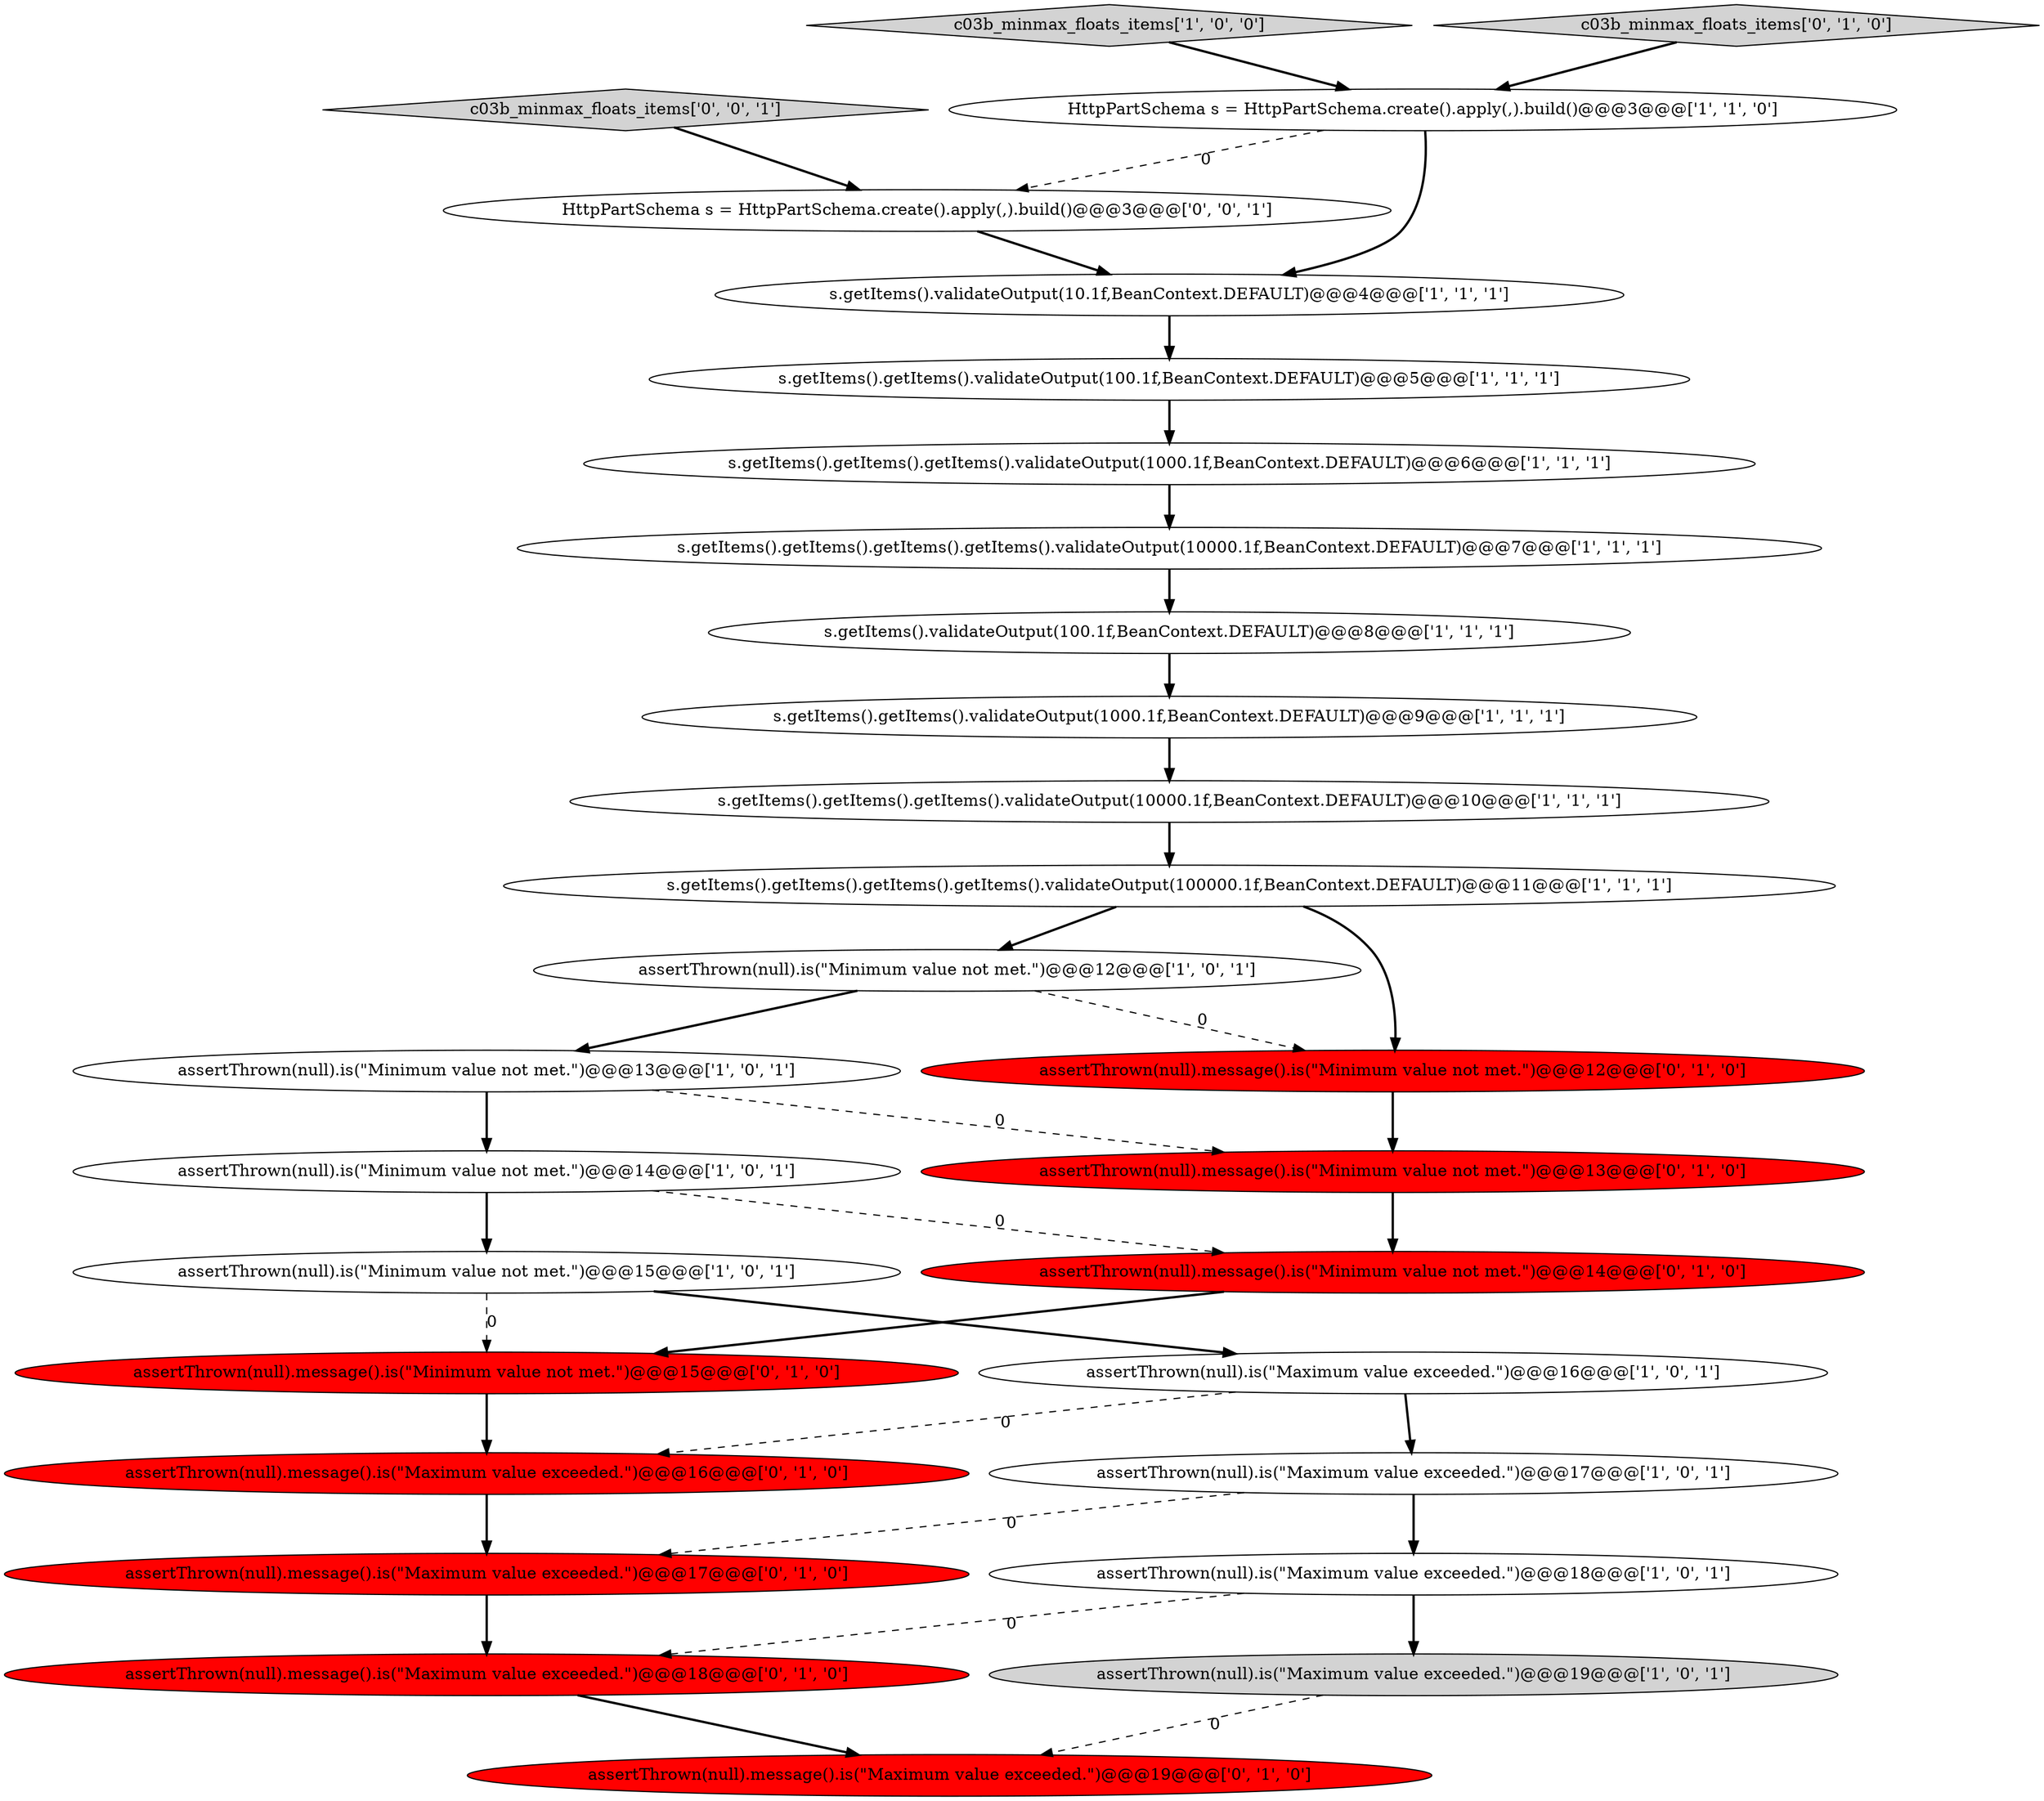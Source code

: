 digraph {
27 [style = filled, label = "HttpPartSchema s = HttpPartSchema.create().apply(,).build()@@@3@@@['0', '0', '1']", fillcolor = white, shape = ellipse image = "AAA0AAABBB3BBB"];
5 [style = filled, label = "s.getItems().getItems().getItems().getItems().validateOutput(100000.1f,BeanContext.DEFAULT)@@@11@@@['1', '1', '1']", fillcolor = white, shape = ellipse image = "AAA0AAABBB1BBB"];
26 [style = filled, label = "assertThrown(null).message().is(\"Maximum value exceeded.\")@@@17@@@['0', '1', '0']", fillcolor = red, shape = ellipse image = "AAA1AAABBB2BBB"];
11 [style = filled, label = "assertThrown(null).is(\"Maximum value exceeded.\")@@@18@@@['1', '0', '1']", fillcolor = white, shape = ellipse image = "AAA0AAABBB1BBB"];
25 [style = filled, label = "assertThrown(null).message().is(\"Maximum value exceeded.\")@@@16@@@['0', '1', '0']", fillcolor = red, shape = ellipse image = "AAA1AAABBB2BBB"];
9 [style = filled, label = "assertThrown(null).is(\"Maximum value exceeded.\")@@@17@@@['1', '0', '1']", fillcolor = white, shape = ellipse image = "AAA0AAABBB1BBB"];
17 [style = filled, label = "s.getItems().validateOutput(100.1f,BeanContext.DEFAULT)@@@8@@@['1', '1', '1']", fillcolor = white, shape = ellipse image = "AAA0AAABBB1BBB"];
22 [style = filled, label = "assertThrown(null).message().is(\"Minimum value not met.\")@@@15@@@['0', '1', '0']", fillcolor = red, shape = ellipse image = "AAA1AAABBB2BBB"];
10 [style = filled, label = "s.getItems().getItems().validateOutput(1000.1f,BeanContext.DEFAULT)@@@9@@@['1', '1', '1']", fillcolor = white, shape = ellipse image = "AAA0AAABBB1BBB"];
4 [style = filled, label = "c03b_minmax_floats_items['1', '0', '0']", fillcolor = lightgray, shape = diamond image = "AAA0AAABBB1BBB"];
19 [style = filled, label = "assertThrown(null).message().is(\"Maximum value exceeded.\")@@@19@@@['0', '1', '0']", fillcolor = red, shape = ellipse image = "AAA1AAABBB2BBB"];
6 [style = filled, label = "assertThrown(null).is(\"Minimum value not met.\")@@@12@@@['1', '0', '1']", fillcolor = white, shape = ellipse image = "AAA0AAABBB1BBB"];
3 [style = filled, label = "s.getItems().validateOutput(10.1f,BeanContext.DEFAULT)@@@4@@@['1', '1', '1']", fillcolor = white, shape = ellipse image = "AAA0AAABBB1BBB"];
28 [style = filled, label = "c03b_minmax_floats_items['0', '0', '1']", fillcolor = lightgray, shape = diamond image = "AAA0AAABBB3BBB"];
23 [style = filled, label = "assertThrown(null).message().is(\"Maximum value exceeded.\")@@@18@@@['0', '1', '0']", fillcolor = red, shape = ellipse image = "AAA1AAABBB2BBB"];
18 [style = filled, label = "c03b_minmax_floats_items['0', '1', '0']", fillcolor = lightgray, shape = diamond image = "AAA0AAABBB2BBB"];
1 [style = filled, label = "assertThrown(null).is(\"Maximum value exceeded.\")@@@19@@@['1', '0', '1']", fillcolor = lightgray, shape = ellipse image = "AAA0AAABBB1BBB"];
0 [style = filled, label = "s.getItems().getItems().getItems().validateOutput(10000.1f,BeanContext.DEFAULT)@@@10@@@['1', '1', '1']", fillcolor = white, shape = ellipse image = "AAA0AAABBB1BBB"];
21 [style = filled, label = "assertThrown(null).message().is(\"Minimum value not met.\")@@@13@@@['0', '1', '0']", fillcolor = red, shape = ellipse image = "AAA1AAABBB2BBB"];
16 [style = filled, label = "assertThrown(null).is(\"Minimum value not met.\")@@@14@@@['1', '0', '1']", fillcolor = white, shape = ellipse image = "AAA0AAABBB1BBB"];
8 [style = filled, label = "assertThrown(null).is(\"Minimum value not met.\")@@@13@@@['1', '0', '1']", fillcolor = white, shape = ellipse image = "AAA0AAABBB1BBB"];
14 [style = filled, label = "s.getItems().getItems().validateOutput(100.1f,BeanContext.DEFAULT)@@@5@@@['1', '1', '1']", fillcolor = white, shape = ellipse image = "AAA0AAABBB1BBB"];
12 [style = filled, label = "s.getItems().getItems().getItems().validateOutput(1000.1f,BeanContext.DEFAULT)@@@6@@@['1', '1', '1']", fillcolor = white, shape = ellipse image = "AAA0AAABBB1BBB"];
24 [style = filled, label = "assertThrown(null).message().is(\"Minimum value not met.\")@@@14@@@['0', '1', '0']", fillcolor = red, shape = ellipse image = "AAA1AAABBB2BBB"];
20 [style = filled, label = "assertThrown(null).message().is(\"Minimum value not met.\")@@@12@@@['0', '1', '0']", fillcolor = red, shape = ellipse image = "AAA1AAABBB2BBB"];
2 [style = filled, label = "HttpPartSchema s = HttpPartSchema.create().apply(,).build()@@@3@@@['1', '1', '0']", fillcolor = white, shape = ellipse image = "AAA0AAABBB1BBB"];
15 [style = filled, label = "assertThrown(null).is(\"Maximum value exceeded.\")@@@16@@@['1', '0', '1']", fillcolor = white, shape = ellipse image = "AAA0AAABBB1BBB"];
7 [style = filled, label = "s.getItems().getItems().getItems().getItems().validateOutput(10000.1f,BeanContext.DEFAULT)@@@7@@@['1', '1', '1']", fillcolor = white, shape = ellipse image = "AAA0AAABBB1BBB"];
13 [style = filled, label = "assertThrown(null).is(\"Minimum value not met.\")@@@15@@@['1', '0', '1']", fillcolor = white, shape = ellipse image = "AAA0AAABBB1BBB"];
17->10 [style = bold, label=""];
8->16 [style = bold, label=""];
22->25 [style = bold, label=""];
16->13 [style = bold, label=""];
7->17 [style = bold, label=""];
9->11 [style = bold, label=""];
5->20 [style = bold, label=""];
11->1 [style = bold, label=""];
6->20 [style = dashed, label="0"];
16->24 [style = dashed, label="0"];
2->3 [style = bold, label=""];
3->14 [style = bold, label=""];
27->3 [style = bold, label=""];
1->19 [style = dashed, label="0"];
2->27 [style = dashed, label="0"];
11->23 [style = dashed, label="0"];
21->24 [style = bold, label=""];
4->2 [style = bold, label=""];
8->21 [style = dashed, label="0"];
18->2 [style = bold, label=""];
24->22 [style = bold, label=""];
12->7 [style = bold, label=""];
20->21 [style = bold, label=""];
15->25 [style = dashed, label="0"];
5->6 [style = bold, label=""];
15->9 [style = bold, label=""];
23->19 [style = bold, label=""];
14->12 [style = bold, label=""];
10->0 [style = bold, label=""];
6->8 [style = bold, label=""];
25->26 [style = bold, label=""];
26->23 [style = bold, label=""];
9->26 [style = dashed, label="0"];
13->15 [style = bold, label=""];
28->27 [style = bold, label=""];
13->22 [style = dashed, label="0"];
0->5 [style = bold, label=""];
}

